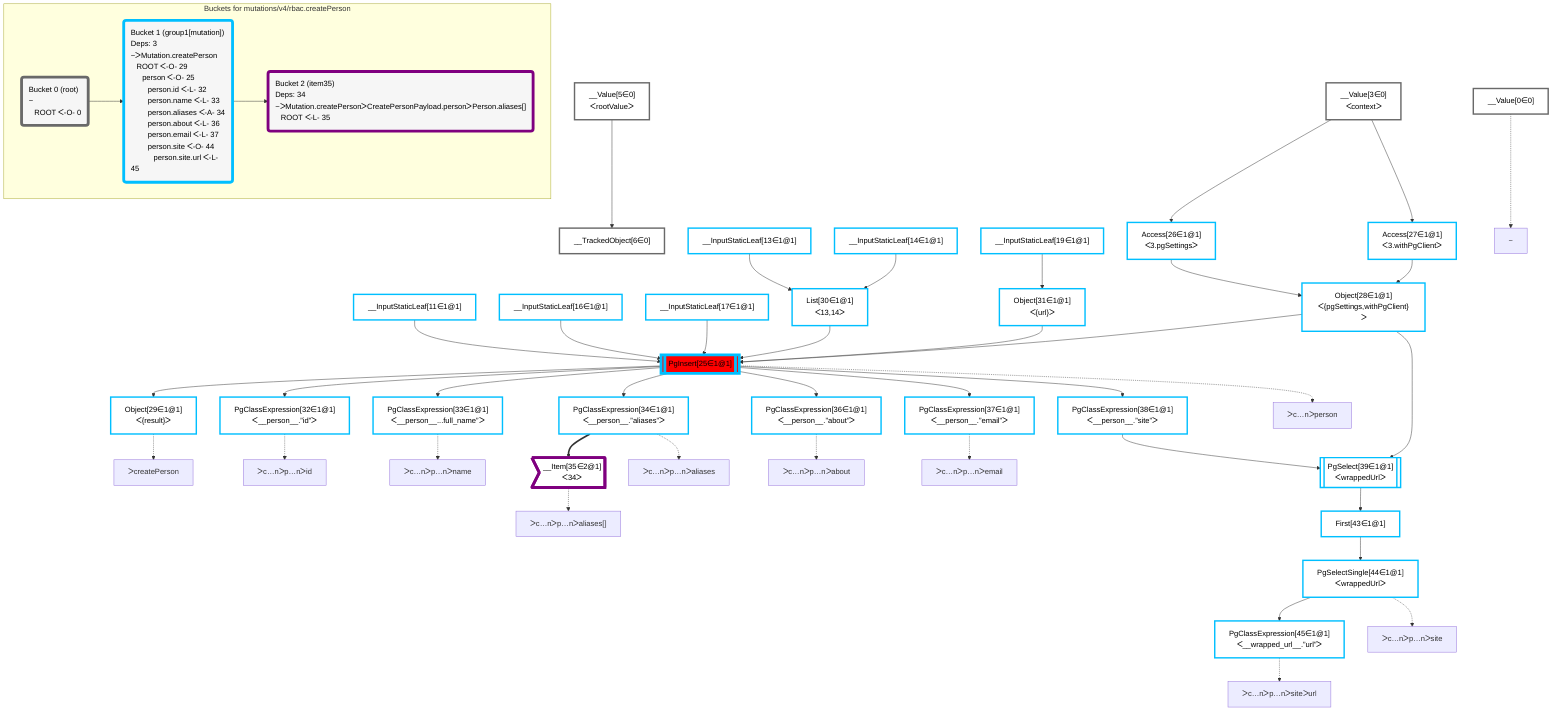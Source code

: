 graph TD
    classDef path fill:#eee,stroke:#000,color:#000
    classDef plan fill:#fff,stroke-width:3px,color:#000
    classDef itemplan fill:#fff,stroke-width:6px,color:#000
    classDef sideeffectplan fill:#f00,stroke-width:6px,color:#000
    classDef bucket fill:#f6f6f6,color:#000,stroke-width:6px,text-align:left


    %% define plans
    __Value0["__Value[0∈0]"]:::plan
    __Value3["__Value[3∈0]<br />ᐸcontextᐳ"]:::plan
    __Value5["__Value[5∈0]<br />ᐸrootValueᐳ"]:::plan
    __TrackedObject6["__TrackedObject[6∈0]"]:::plan
    __InputStaticLeaf11["__InputStaticLeaf[11∈1@1]"]:::plan
    __InputStaticLeaf13["__InputStaticLeaf[13∈1@1]"]:::plan
    __InputStaticLeaf14["__InputStaticLeaf[14∈1@1]"]:::plan
    __InputStaticLeaf16["__InputStaticLeaf[16∈1@1]"]:::plan
    __InputStaticLeaf17["__InputStaticLeaf[17∈1@1]"]:::plan
    __InputStaticLeaf19["__InputStaticLeaf[19∈1@1]"]:::plan
    Access26["Access[26∈1@1]<br />ᐸ3.pgSettingsᐳ"]:::plan
    Access27["Access[27∈1@1]<br />ᐸ3.withPgClientᐳ"]:::plan
    Object28["Object[28∈1@1]<br />ᐸ{pgSettings,withPgClient}ᐳ"]:::plan
    List30["List[30∈1@1]<br />ᐸ13,14ᐳ"]:::plan
    Object31["Object[31∈1@1]<br />ᐸ{url}ᐳ"]:::plan
    PgInsert25[["PgInsert[25∈1@1]"]]:::sideeffectplan
    Object29["Object[29∈1@1]<br />ᐸ{result}ᐳ"]:::plan
    PgClassExpression32["PgClassExpression[32∈1@1]<br />ᐸ__person__.”id”ᐳ"]:::plan
    PgClassExpression33["PgClassExpression[33∈1@1]<br />ᐸ__person__...full_name”ᐳ"]:::plan
    PgClassExpression34["PgClassExpression[34∈1@1]<br />ᐸ__person__.”aliases”ᐳ"]:::plan
    __Item35>"__Item[35∈2@1]<br />ᐸ34ᐳ"]:::itemplan
    PgClassExpression36["PgClassExpression[36∈1@1]<br />ᐸ__person__.”about”ᐳ"]:::plan
    PgClassExpression37["PgClassExpression[37∈1@1]<br />ᐸ__person__.”email”ᐳ"]:::plan
    PgClassExpression38["PgClassExpression[38∈1@1]<br />ᐸ__person__.”site”ᐳ"]:::plan
    PgSelect39[["PgSelect[39∈1@1]<br />ᐸwrappedUrlᐳ"]]:::plan
    First43["First[43∈1@1]"]:::plan
    PgSelectSingle44["PgSelectSingle[44∈1@1]<br />ᐸwrappedUrlᐳ"]:::plan
    PgClassExpression45["PgClassExpression[45∈1@1]<br />ᐸ__wrapped_url__.”url”ᐳ"]:::plan

    %% plan dependencies
    __Value5 --> __TrackedObject6
    __Value3 --> Access26
    __Value3 --> Access27
    Access26 & Access27 --> Object28
    __InputStaticLeaf13 & __InputStaticLeaf14 --> List30
    __InputStaticLeaf19 --> Object31
    Object28 & __InputStaticLeaf11 & List30 & __InputStaticLeaf16 & __InputStaticLeaf17 & Object31 --> PgInsert25
    PgInsert25 --> Object29
    PgInsert25 --> PgClassExpression32
    PgInsert25 --> PgClassExpression33
    PgInsert25 --> PgClassExpression34
    PgClassExpression34 ==> __Item35
    PgInsert25 --> PgClassExpression36
    PgInsert25 --> PgClassExpression37
    PgInsert25 --> PgClassExpression38
    Object28 & PgClassExpression38 --> PgSelect39
    PgSelect39 --> First43
    First43 --> PgSelectSingle44
    PgSelectSingle44 --> PgClassExpression45

    %% plan-to-path relationships
    P0["~"]
    __Value0 -.-> P0
    P25["ᐳc…nᐳperson"]
    PgInsert25 -.-> P25
    P29["ᐳcreatePerson"]
    Object29 -.-> P29
    P32["ᐳc…nᐳp…nᐳid"]
    PgClassExpression32 -.-> P32
    P33["ᐳc…nᐳp…nᐳname"]
    PgClassExpression33 -.-> P33
    P34["ᐳc…nᐳp…nᐳaliases"]
    PgClassExpression34 -.-> P34
    P35["ᐳc…nᐳp…nᐳaliases[]"]
    __Item35 -.-> P35
    P36["ᐳc…nᐳp…nᐳabout"]
    PgClassExpression36 -.-> P36
    P37["ᐳc…nᐳp…nᐳemail"]
    PgClassExpression37 -.-> P37
    P44["ᐳc…nᐳp…nᐳsite"]
    PgSelectSingle44 -.-> P44
    P45["ᐳc…nᐳp…nᐳsiteᐳurl"]
    PgClassExpression45 -.-> P45

    subgraph "Buckets for mutations/v4/rbac.createPerson"
    Bucket0("Bucket 0 (root)<br />~<br />⠀ROOT ᐸ-O- 0"):::bucket
    classDef bucket0 stroke:#696969
    class Bucket0,__Value0,__Value3,__Value5,__TrackedObject6 bucket0
    Bucket1("Bucket 1 (group1[mutation])<br />Deps: 3<br />~ᐳMutation.createPerson<br />⠀ROOT ᐸ-O- 29<br />⠀⠀person ᐸ-O- 25<br />⠀⠀⠀person.id ᐸ-L- 32<br />⠀⠀⠀person.name ᐸ-L- 33<br />⠀⠀⠀person.aliases ᐸ-A- 34<br />⠀⠀⠀person.about ᐸ-L- 36<br />⠀⠀⠀person.email ᐸ-L- 37<br />⠀⠀⠀person.site ᐸ-O- 44<br />⠀⠀⠀⠀person.site.url ᐸ-L- 45"):::bucket
    classDef bucket1 stroke:#00bfff
    class Bucket1,__InputStaticLeaf11,__InputStaticLeaf13,__InputStaticLeaf14,__InputStaticLeaf16,__InputStaticLeaf17,__InputStaticLeaf19,PgInsert25,Access26,Access27,Object28,Object29,List30,Object31,PgClassExpression32,PgClassExpression33,PgClassExpression34,PgClassExpression36,PgClassExpression37,PgClassExpression38,PgSelect39,First43,PgSelectSingle44,PgClassExpression45 bucket1
    Bucket2("Bucket 2 (item35)<br />Deps: 34<br />~ᐳMutation.createPersonᐳCreatePersonPayload.personᐳPerson.aliases[]<br />⠀ROOT ᐸ-L- 35"):::bucket
    classDef bucket2 stroke:#7f007f
    class Bucket2,__Item35 bucket2
    Bucket0 --> Bucket1
    Bucket1 --> Bucket2
    end